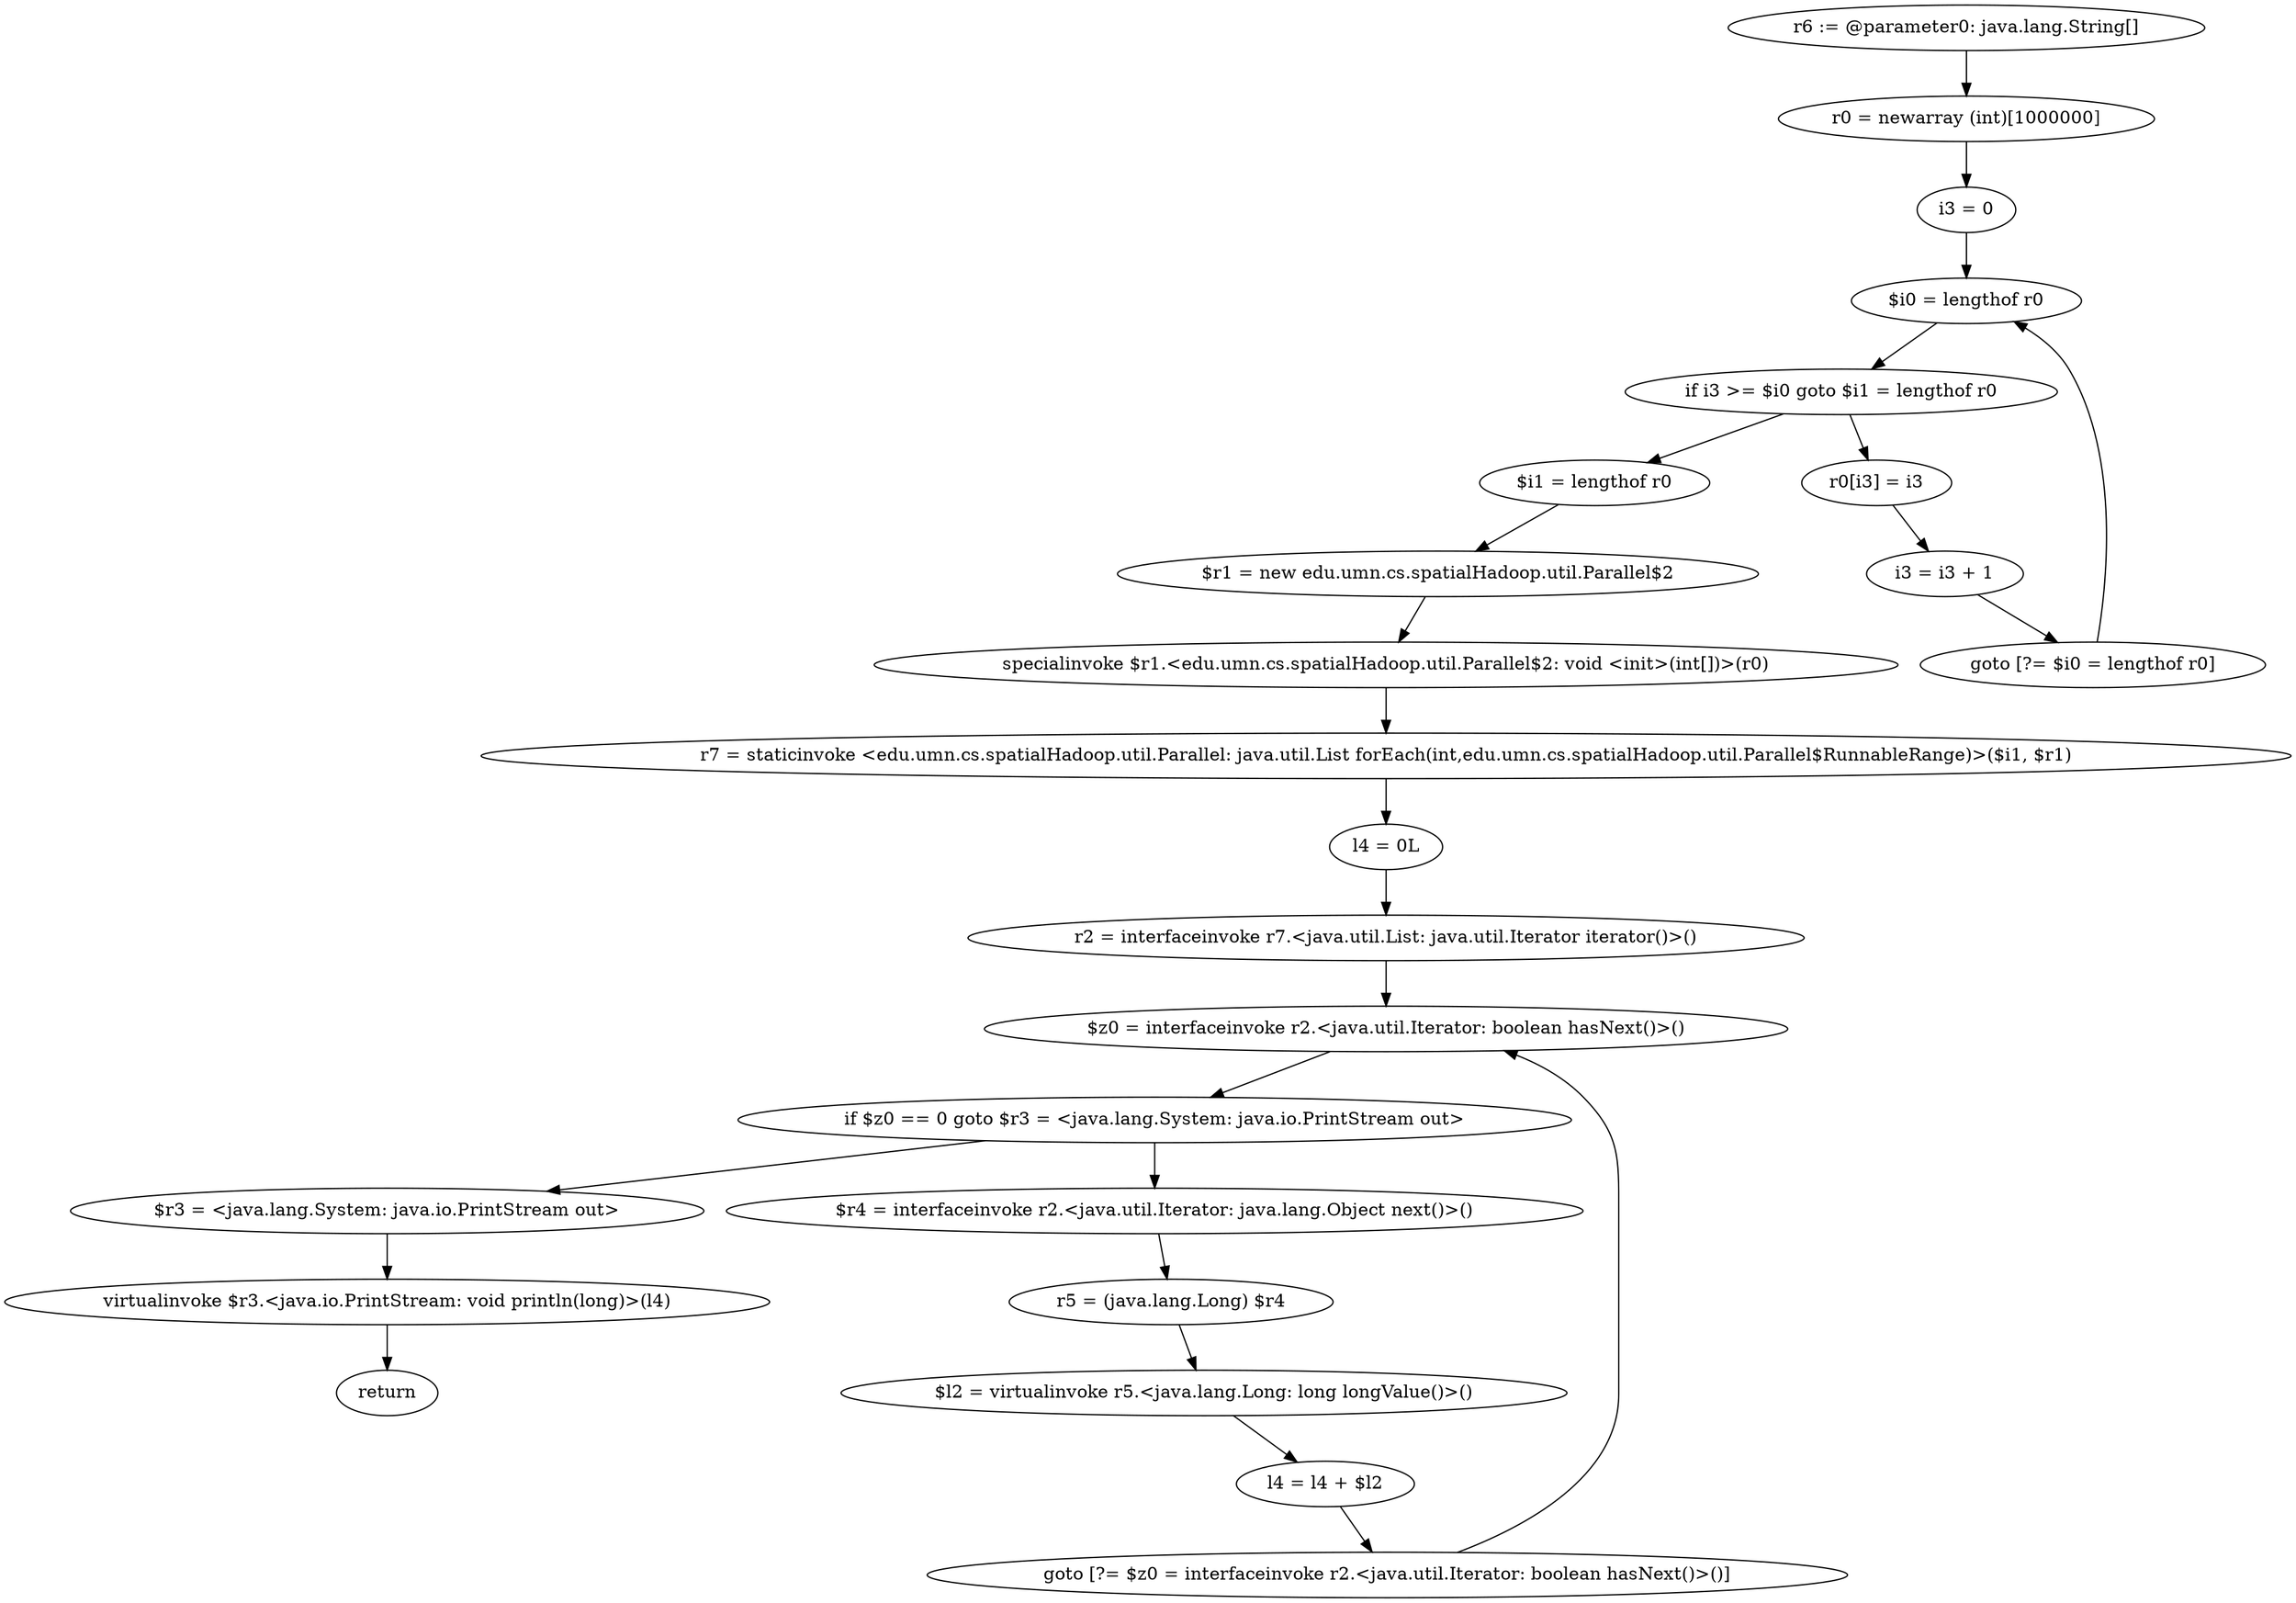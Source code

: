digraph "unitGraph" {
    "r6 := @parameter0: java.lang.String[]"
    "r0 = newarray (int)[1000000]"
    "i3 = 0"
    "$i0 = lengthof r0"
    "if i3 >= $i0 goto $i1 = lengthof r0"
    "r0[i3] = i3"
    "i3 = i3 + 1"
    "goto [?= $i0 = lengthof r0]"
    "$i1 = lengthof r0"
    "$r1 = new edu.umn.cs.spatialHadoop.util.Parallel$2"
    "specialinvoke $r1.<edu.umn.cs.spatialHadoop.util.Parallel$2: void <init>(int[])>(r0)"
    "r7 = staticinvoke <edu.umn.cs.spatialHadoop.util.Parallel: java.util.List forEach(int,edu.umn.cs.spatialHadoop.util.Parallel$RunnableRange)>($i1, $r1)"
    "l4 = 0L"
    "r2 = interfaceinvoke r7.<java.util.List: java.util.Iterator iterator()>()"
    "$z0 = interfaceinvoke r2.<java.util.Iterator: boolean hasNext()>()"
    "if $z0 == 0 goto $r3 = <java.lang.System: java.io.PrintStream out>"
    "$r4 = interfaceinvoke r2.<java.util.Iterator: java.lang.Object next()>()"
    "r5 = (java.lang.Long) $r4"
    "$l2 = virtualinvoke r5.<java.lang.Long: long longValue()>()"
    "l4 = l4 + $l2"
    "goto [?= $z0 = interfaceinvoke r2.<java.util.Iterator: boolean hasNext()>()]"
    "$r3 = <java.lang.System: java.io.PrintStream out>"
    "virtualinvoke $r3.<java.io.PrintStream: void println(long)>(l4)"
    "return"
    "r6 := @parameter0: java.lang.String[]"->"r0 = newarray (int)[1000000]";
    "r0 = newarray (int)[1000000]"->"i3 = 0";
    "i3 = 0"->"$i0 = lengthof r0";
    "$i0 = lengthof r0"->"if i3 >= $i0 goto $i1 = lengthof r0";
    "if i3 >= $i0 goto $i1 = lengthof r0"->"r0[i3] = i3";
    "if i3 >= $i0 goto $i1 = lengthof r0"->"$i1 = lengthof r0";
    "r0[i3] = i3"->"i3 = i3 + 1";
    "i3 = i3 + 1"->"goto [?= $i0 = lengthof r0]";
    "goto [?= $i0 = lengthof r0]"->"$i0 = lengthof r0";
    "$i1 = lengthof r0"->"$r1 = new edu.umn.cs.spatialHadoop.util.Parallel$2";
    "$r1 = new edu.umn.cs.spatialHadoop.util.Parallel$2"->"specialinvoke $r1.<edu.umn.cs.spatialHadoop.util.Parallel$2: void <init>(int[])>(r0)";
    "specialinvoke $r1.<edu.umn.cs.spatialHadoop.util.Parallel$2: void <init>(int[])>(r0)"->"r7 = staticinvoke <edu.umn.cs.spatialHadoop.util.Parallel: java.util.List forEach(int,edu.umn.cs.spatialHadoop.util.Parallel$RunnableRange)>($i1, $r1)";
    "r7 = staticinvoke <edu.umn.cs.spatialHadoop.util.Parallel: java.util.List forEach(int,edu.umn.cs.spatialHadoop.util.Parallel$RunnableRange)>($i1, $r1)"->"l4 = 0L";
    "l4 = 0L"->"r2 = interfaceinvoke r7.<java.util.List: java.util.Iterator iterator()>()";
    "r2 = interfaceinvoke r7.<java.util.List: java.util.Iterator iterator()>()"->"$z0 = interfaceinvoke r2.<java.util.Iterator: boolean hasNext()>()";
    "$z0 = interfaceinvoke r2.<java.util.Iterator: boolean hasNext()>()"->"if $z0 == 0 goto $r3 = <java.lang.System: java.io.PrintStream out>";
    "if $z0 == 0 goto $r3 = <java.lang.System: java.io.PrintStream out>"->"$r4 = interfaceinvoke r2.<java.util.Iterator: java.lang.Object next()>()";
    "if $z0 == 0 goto $r3 = <java.lang.System: java.io.PrintStream out>"->"$r3 = <java.lang.System: java.io.PrintStream out>";
    "$r4 = interfaceinvoke r2.<java.util.Iterator: java.lang.Object next()>()"->"r5 = (java.lang.Long) $r4";
    "r5 = (java.lang.Long) $r4"->"$l2 = virtualinvoke r5.<java.lang.Long: long longValue()>()";
    "$l2 = virtualinvoke r5.<java.lang.Long: long longValue()>()"->"l4 = l4 + $l2";
    "l4 = l4 + $l2"->"goto [?= $z0 = interfaceinvoke r2.<java.util.Iterator: boolean hasNext()>()]";
    "goto [?= $z0 = interfaceinvoke r2.<java.util.Iterator: boolean hasNext()>()]"->"$z0 = interfaceinvoke r2.<java.util.Iterator: boolean hasNext()>()";
    "$r3 = <java.lang.System: java.io.PrintStream out>"->"virtualinvoke $r3.<java.io.PrintStream: void println(long)>(l4)";
    "virtualinvoke $r3.<java.io.PrintStream: void println(long)>(l4)"->"return";
}
